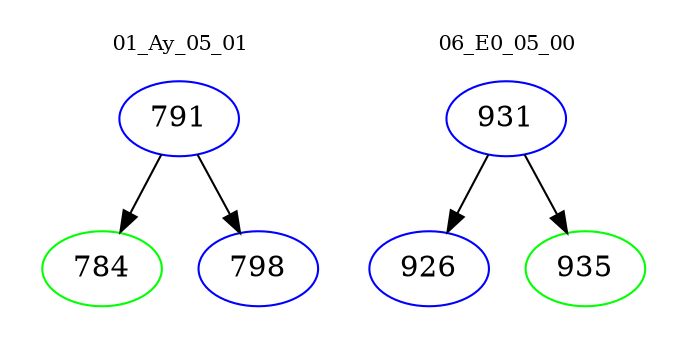 digraph{
subgraph cluster_0 {
color = white
label = "01_Ay_05_01";
fontsize=10;
T0_791 [label="791", color="blue"]
T0_791 -> T0_784 [color="black"]
T0_784 [label="784", color="green"]
T0_791 -> T0_798 [color="black"]
T0_798 [label="798", color="blue"]
}
subgraph cluster_1 {
color = white
label = "06_E0_05_00";
fontsize=10;
T1_931 [label="931", color="blue"]
T1_931 -> T1_926 [color="black"]
T1_926 [label="926", color="blue"]
T1_931 -> T1_935 [color="black"]
T1_935 [label="935", color="green"]
}
}
